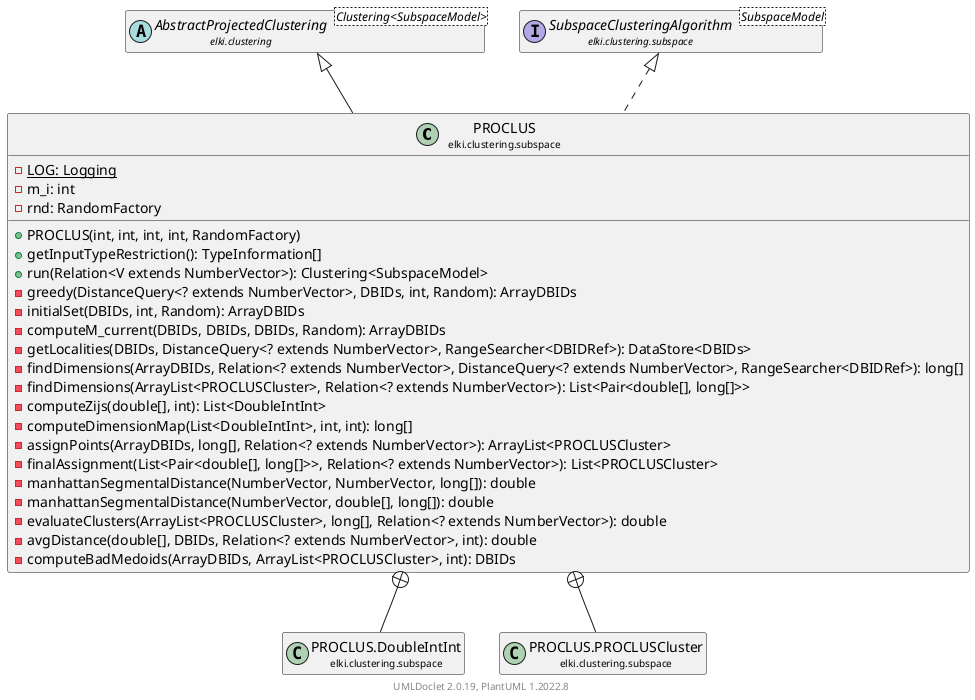 @startuml
    remove .*\.(Instance|Par|Parameterizer|Factory)$
    set namespaceSeparator none
    hide empty fields
    hide empty methods

    class "<size:14>PROCLUS\n<size:10>elki.clustering.subspace" as elki.clustering.subspace.PROCLUS [[PROCLUS.html]] {
        {static} -LOG: Logging
        -m_i: int
        -rnd: RandomFactory
        +PROCLUS(int, int, int, int, RandomFactory)
        +getInputTypeRestriction(): TypeInformation[]
        +run(Relation<V extends NumberVector>): Clustering<SubspaceModel>
        -greedy(DistanceQuery<? extends NumberVector>, DBIDs, int, Random): ArrayDBIDs
        -initialSet(DBIDs, int, Random): ArrayDBIDs
        -computeM_current(DBIDs, DBIDs, DBIDs, Random): ArrayDBIDs
        -getLocalities(DBIDs, DistanceQuery<? extends NumberVector>, RangeSearcher<DBIDRef>): DataStore<DBIDs>
        -findDimensions(ArrayDBIDs, Relation<? extends NumberVector>, DistanceQuery<? extends NumberVector>, RangeSearcher<DBIDRef>): long[]
        -findDimensions(ArrayList<PROCLUSCluster>, Relation<? extends NumberVector>): List<Pair<double[], long[]>>
        -computeZijs(double[], int): List<DoubleIntInt>
        -computeDimensionMap(List<DoubleIntInt>, int, int): long[]
        -assignPoints(ArrayDBIDs, long[], Relation<? extends NumberVector>): ArrayList<PROCLUSCluster>
        -finalAssignment(List<Pair<double[], long[]>>, Relation<? extends NumberVector>): List<PROCLUSCluster>
        -manhattanSegmentalDistance(NumberVector, NumberVector, long[]): double
        -manhattanSegmentalDistance(NumberVector, double[], long[]): double
        -evaluateClusters(ArrayList<PROCLUSCluster>, long[], Relation<? extends NumberVector>): double
        -avgDistance(double[], DBIDs, Relation<? extends NumberVector>, int): double
        -computeBadMedoids(ArrayDBIDs, ArrayList<PROCLUSCluster>, int): DBIDs
    }

    abstract class "<size:14>AbstractProjectedClustering\n<size:10>elki.clustering" as elki.clustering.AbstractProjectedClustering<Clustering<SubspaceModel>> [[../AbstractProjectedClustering.html]]
    interface "<size:14>SubspaceClusteringAlgorithm\n<size:10>elki.clustering.subspace" as elki.clustering.subspace.SubspaceClusteringAlgorithm<SubspaceModel> [[SubspaceClusteringAlgorithm.html]]
    class "<size:14>PROCLUS.DoubleIntInt\n<size:10>elki.clustering.subspace" as elki.clustering.subspace.PROCLUS.DoubleIntInt [[PROCLUS.DoubleIntInt.html]]
    class "<size:14>PROCLUS.PROCLUSCluster\n<size:10>elki.clustering.subspace" as elki.clustering.subspace.PROCLUS.PROCLUSCluster [[PROCLUS.PROCLUSCluster.html]]
    class "<size:14>PROCLUS.Par\n<size:10>elki.clustering.subspace" as elki.clustering.subspace.PROCLUS.Par [[PROCLUS.Par.html]]

    elki.clustering.AbstractProjectedClustering <|-- elki.clustering.subspace.PROCLUS
    elki.clustering.subspace.SubspaceClusteringAlgorithm <|.. elki.clustering.subspace.PROCLUS
    elki.clustering.subspace.PROCLUS +-- elki.clustering.subspace.PROCLUS.DoubleIntInt
    elki.clustering.subspace.PROCLUS +-- elki.clustering.subspace.PROCLUS.PROCLUSCluster
    elki.clustering.subspace.PROCLUS +-- elki.clustering.subspace.PROCLUS.Par

    center footer UMLDoclet 2.0.19, PlantUML 1.2022.8
@enduml
